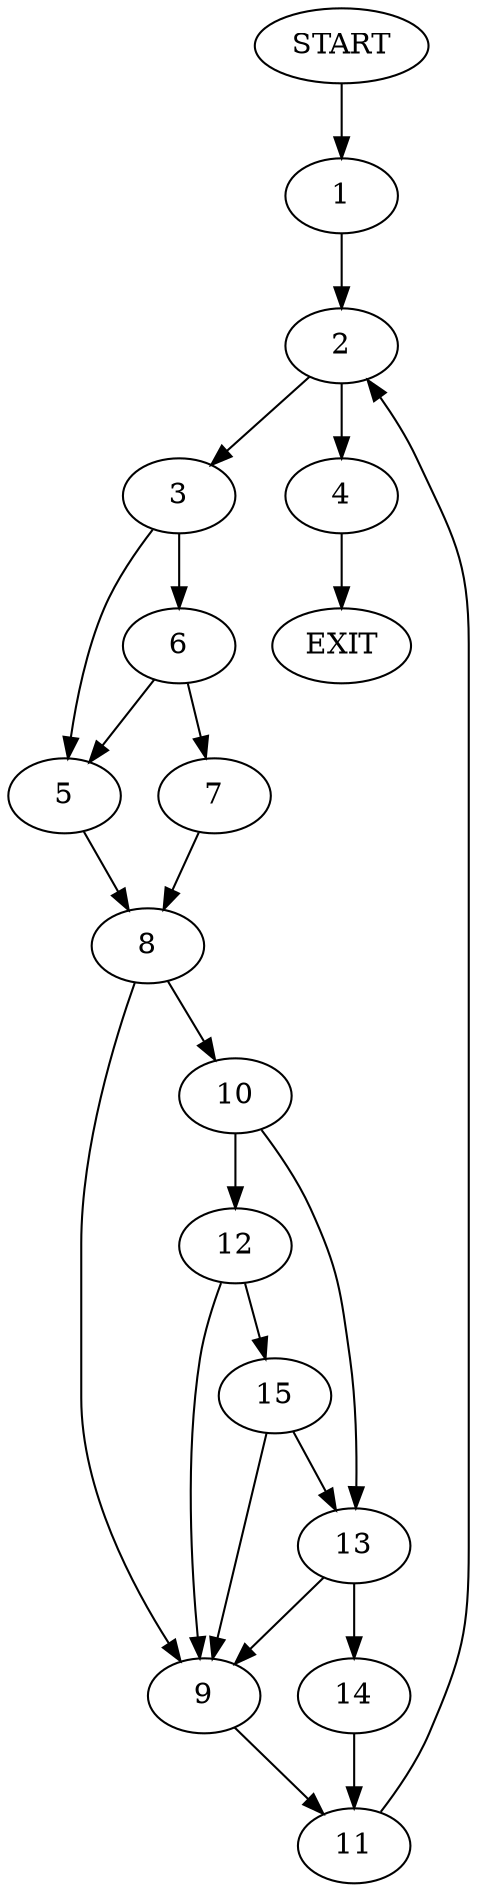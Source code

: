 digraph {
0 [label="START"];
1;
2;
3;
4;
5;
6;
7;
8;
9;
10;
11;
12;
13;
14;
15;
16 [label="EXIT"];
0 -> 1;
1 -> 2;
2 -> 3;
2 -> 4;
3 -> 5;
3 -> 6;
4 -> 16;
6 -> 7;
6 -> 5;
5 -> 8;
7 -> 8;
8 -> 9;
8 -> 10;
9 -> 11;
10 -> 12;
10 -> 13;
13 -> 9;
13 -> 14;
12 -> 9;
12 -> 15;
15 -> 9;
15 -> 13;
14 -> 11;
11 -> 2;
}